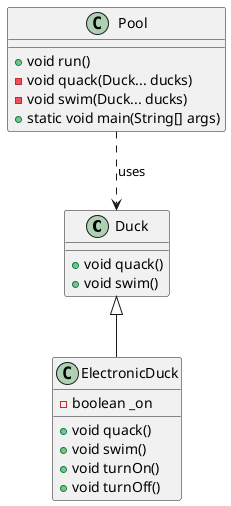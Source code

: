 @startuml

    class Duck {
        +void quack()
        +void swim()
    }

    class ElectronicDuck {
        -boolean _on
        +void quack()
        +void swim()
        +void turnOn()
        +void turnOff()
    }

    class Pool {
        +void run()
        -void quack(Duck... ducks)
        -void swim(Duck... ducks)
        +static void main(String[] args)
    }

    Duck <|-- ElectronicDuck
    Pool ..> Duck : uses

@enduml

